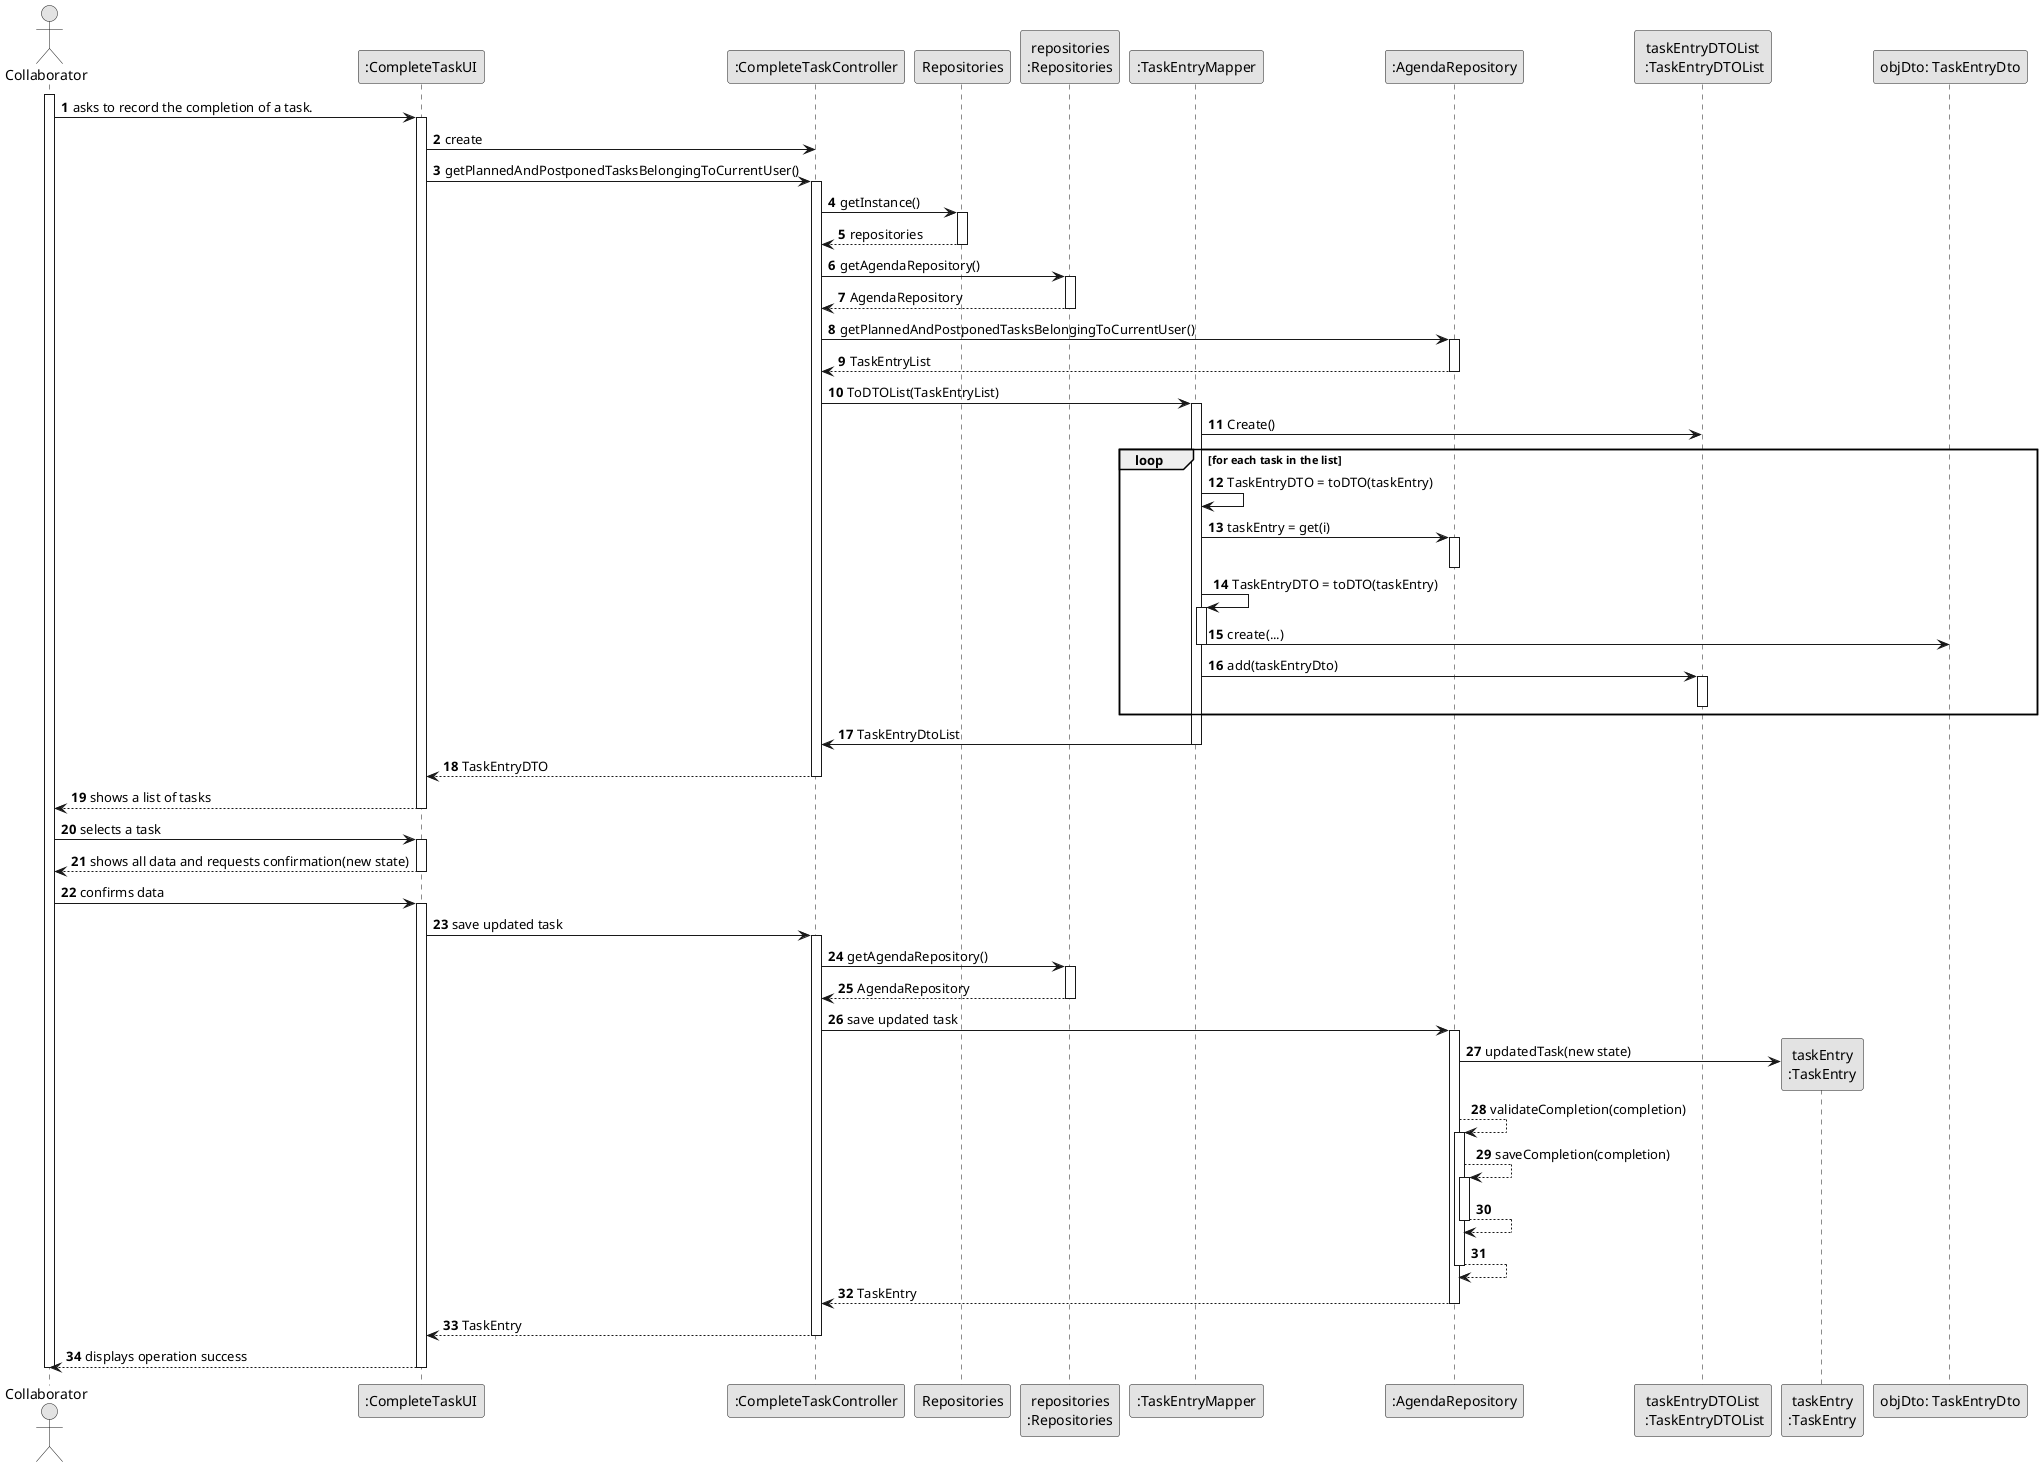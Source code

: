 @startuml
skinparam monochrome true
skinparam packageStyle rectangle
skinparam shadowing false

autonumber

'hide footbox
actor "Collaborator" as ADM
participant ":CompleteTaskUI" as UI
participant ":CompleteTaskController" as CTRL
participant "Repositories" as RepositorySingleton
participant "repositories\n:Repositories" as PLAT
participant ":TaskEntryMapper" as MAP
participant ":AgendaRepository" as URG
participant "taskEntryDTOList\n :TaskEntryDTOList" as DTO

participant "taskEntry\n:TaskEntry" as TASK
participant "objDto: TaskEntryDto" as GDTO


activate ADM

    ADM -> UI : asks to record the completion of a task.
    activate UI
        UI -> CTRL : create
        UI -> CTRL : getPlannedAndPostponedTasksBelongingToCurrentUser()
        activate CTRL

            CTRL -> RepositorySingleton : getInstance()
            activate RepositorySingleton

                RepositorySingleton --> CTRL : repositories
            deactivate RepositorySingleton

            CTRL -> PLAT : getAgendaRepository()
            activate PLAT

                PLAT --> CTRL : AgendaRepository
            deactivate PLAT

            CTRL -> URG :getPlannedAndPostponedTasksBelongingToCurrentUser()
            activate URG

                URG --> CTRL : TaskEntryList
            deactivate URG

            CTRL -> MAP : ToDTOList(TaskEntryList)
            activate MAP
                MAP -> DTO: Create()
                loop for each task in the list
                    MAP -> MAP: TaskEntryDTO = toDTO(taskEntry)
                MAP -> URG: taskEntry = get(i)
                activate URG
                deactivate URG
                MAP -> MAP: TaskEntryDTO = toDTO(taskEntry)
                activate MAP
                MAP -> GDTO: create(...)
                deactivate MAP
                MAP -> DTO: add(taskEntryDto)

                activate DTO
                deactivate DTO
                end
                MAP -> CTRL: TaskEntryDtoList
            deactivate MAP

            CTRL --> UI : TaskEntryDTO
        deactivate CTRL

        UI --> ADM : shows a list of tasks
    deactivate UI
ADM -> UI : selects a task

    activate UI

        UI --> ADM : shows all data and requests confirmation(new state)
    deactivate UI

    ADM -> UI : confirms data
    activate UI
     UI -> CTRL : save updated task
            activate CTRL

                CTRL -> PLAT : getAgendaRepository()
                activate PLAT

                    PLAT --> CTRL : AgendaRepository
                deactivate PLAT

                CTRL -> URG : save updated task

                activate URG

                           URG -> TASK** : updatedTask(new state)
                           URG --> URG : validateCompletion(completion)
                           activate URG
                           URG --> URG : saveCompletion(completion)
                           activate URG
                           URG --> URG
                           deactivate URG
                           URG --> URG
                           deactivate URG
                           URG --> CTRL : TaskEntry
                           deactivate URG
        CTRL --> UI : TaskEntry
            deactivate CTRL

                UI --> ADM : displays operation success
            deactivate UI
        deactivate ADM

@enduml